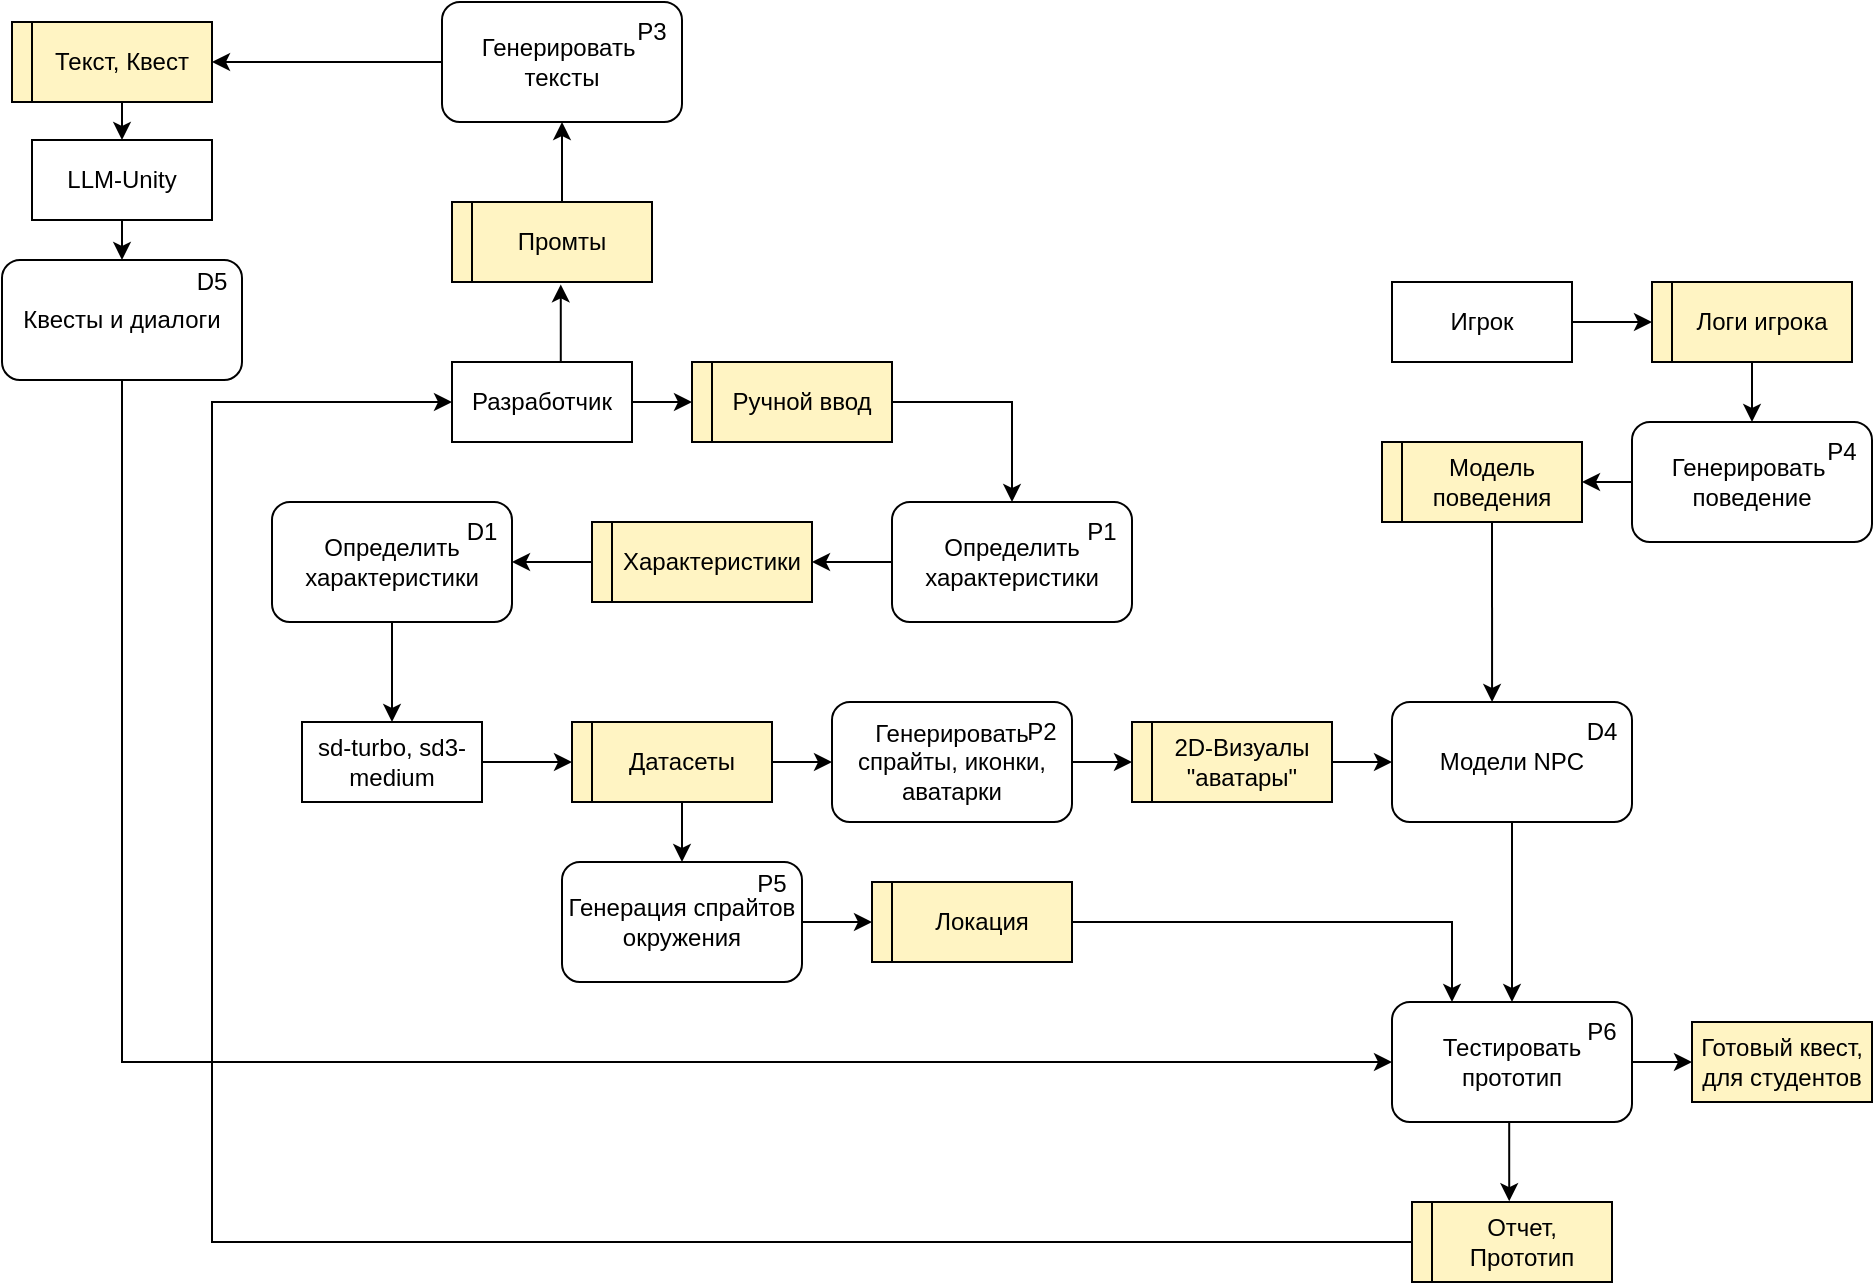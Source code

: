 <mxfile version="28.1.2">
  <diagram name="Страница — 1" id="PkdgsNBf1ezLcl4ztlIQ">
    <mxGraphModel dx="2053" dy="1945" grid="1" gridSize="10" guides="1" tooltips="1" connect="1" arrows="1" fold="1" page="1" pageScale="1" pageWidth="827" pageHeight="1169" math="0" shadow="0">
      <root>
        <mxCell id="0" />
        <mxCell id="1" parent="0" />
        <mxCell id="k6KHF1qkggBfMItFQ1Uw-4" style="edgeStyle=orthogonalEdgeStyle;rounded=0;orthogonalLoop=1;jettySize=auto;html=1;exitX=1;exitY=0.5;exitDx=0;exitDy=0;entryX=0;entryY=0.5;entryDx=0;entryDy=0;" parent="1" source="k6KHF1qkggBfMItFQ1Uw-1" edge="1">
          <mxGeometry relative="1" as="geometry">
            <mxPoint x="230" y="80" as="targetPoint" />
          </mxGeometry>
        </mxCell>
        <mxCell id="k6KHF1qkggBfMItFQ1Uw-1" value="Разработчик" style="rounded=0;whiteSpace=wrap;html=1;" parent="1" vertex="1">
          <mxGeometry x="110" y="60" width="90" height="40" as="geometry" />
        </mxCell>
        <mxCell id="k6KHF1qkggBfMItFQ1Uw-6" value="" style="rounded=0;whiteSpace=wrap;html=1;fillColor=#FFF4C3;" parent="1" vertex="1">
          <mxGeometry x="230" y="60" width="90" height="40" as="geometry" />
        </mxCell>
        <mxCell id="k6KHF1qkggBfMItFQ1Uw-9" style="edgeStyle=orthogonalEdgeStyle;rounded=0;orthogonalLoop=1;jettySize=auto;html=1;exitX=1;exitY=0.5;exitDx=0;exitDy=0;entryX=0.5;entryY=0;entryDx=0;entryDy=0;" parent="1" source="k6KHF1qkggBfMItFQ1Uw-7" target="k6KHF1qkggBfMItFQ1Uw-8" edge="1">
          <mxGeometry relative="1" as="geometry" />
        </mxCell>
        <mxCell id="k6KHF1qkggBfMItFQ1Uw-7" value="Ручной ввод" style="rounded=0;whiteSpace=wrap;html=1;fillColor=#FFF4C3;" parent="1" vertex="1">
          <mxGeometry x="240" y="60" width="90" height="40" as="geometry" />
        </mxCell>
        <mxCell id="k6KHF1qkggBfMItFQ1Uw-13" style="edgeStyle=orthogonalEdgeStyle;rounded=0;orthogonalLoop=1;jettySize=auto;html=1;exitX=0;exitY=0.5;exitDx=0;exitDy=0;entryX=1;entryY=0.5;entryDx=0;entryDy=0;" parent="1" source="k6KHF1qkggBfMItFQ1Uw-8" target="k6KHF1qkggBfMItFQ1Uw-12" edge="1">
          <mxGeometry relative="1" as="geometry" />
        </mxCell>
        <mxCell id="k6KHF1qkggBfMItFQ1Uw-8" value="Определить характеристики" style="rounded=1;whiteSpace=wrap;html=1;" parent="1" vertex="1">
          <mxGeometry x="330" y="130" width="120" height="60" as="geometry" />
        </mxCell>
        <mxCell id="k6KHF1qkggBfMItFQ1Uw-10" value="P1" style="text;html=1;align=center;verticalAlign=middle;whiteSpace=wrap;rounded=0;" parent="1" vertex="1">
          <mxGeometry x="420" y="130" width="30" height="30" as="geometry" />
        </mxCell>
        <mxCell id="k6KHF1qkggBfMItFQ1Uw-16" style="edgeStyle=orthogonalEdgeStyle;rounded=0;orthogonalLoop=1;jettySize=auto;html=1;exitX=0;exitY=0.5;exitDx=0;exitDy=0;entryX=1;entryY=0.5;entryDx=0;entryDy=0;" parent="1" source="k6KHF1qkggBfMItFQ1Uw-11" target="k6KHF1qkggBfMItFQ1Uw-14" edge="1">
          <mxGeometry relative="1" as="geometry" />
        </mxCell>
        <mxCell id="k6KHF1qkggBfMItFQ1Uw-11" value="" style="rounded=0;whiteSpace=wrap;html=1;fillColor=#FFF4C3;" parent="1" vertex="1">
          <mxGeometry x="180" y="140" width="90" height="40" as="geometry" />
        </mxCell>
        <mxCell id="k6KHF1qkggBfMItFQ1Uw-12" value="Характеристики" style="rounded=0;whiteSpace=wrap;html=1;fillColor=#FFF4C3;" parent="1" vertex="1">
          <mxGeometry x="190" y="140" width="100" height="40" as="geometry" />
        </mxCell>
        <mxCell id="k6KHF1qkggBfMItFQ1Uw-22" style="edgeStyle=orthogonalEdgeStyle;rounded=0;orthogonalLoop=1;jettySize=auto;html=1;exitX=0.5;exitY=1;exitDx=0;exitDy=0;entryX=0.5;entryY=0;entryDx=0;entryDy=0;" parent="1" source="k6KHF1qkggBfMItFQ1Uw-14" target="k6KHF1qkggBfMItFQ1Uw-18" edge="1">
          <mxGeometry relative="1" as="geometry" />
        </mxCell>
        <mxCell id="k6KHF1qkggBfMItFQ1Uw-14" value="Определить характеристики" style="rounded=1;whiteSpace=wrap;html=1;" parent="1" vertex="1">
          <mxGeometry x="20" y="130" width="120" height="60" as="geometry" />
        </mxCell>
        <mxCell id="k6KHF1qkggBfMItFQ1Uw-15" value="D1" style="text;html=1;align=center;verticalAlign=middle;whiteSpace=wrap;rounded=0;" parent="1" vertex="1">
          <mxGeometry x="110" y="130" width="30" height="30" as="geometry" />
        </mxCell>
        <mxCell id="k6KHF1qkggBfMItFQ1Uw-21" style="edgeStyle=orthogonalEdgeStyle;rounded=0;orthogonalLoop=1;jettySize=auto;html=1;exitX=1;exitY=0.5;exitDx=0;exitDy=0;entryX=0;entryY=0.5;entryDx=0;entryDy=0;" parent="1" source="k6KHF1qkggBfMItFQ1Uw-18" target="k6KHF1qkggBfMItFQ1Uw-19" edge="1">
          <mxGeometry relative="1" as="geometry" />
        </mxCell>
        <mxCell id="k6KHF1qkggBfMItFQ1Uw-18" value="sd-turbo, sd3-medium" style="rounded=0;whiteSpace=wrap;html=1;" parent="1" vertex="1">
          <mxGeometry x="35" y="240" width="90" height="40" as="geometry" />
        </mxCell>
        <mxCell id="k6KHF1qkggBfMItFQ1Uw-19" value="" style="rounded=0;whiteSpace=wrap;html=1;fillColor=#FFF4C3;" parent="1" vertex="1">
          <mxGeometry x="170" y="240" width="90" height="40" as="geometry" />
        </mxCell>
        <mxCell id="k6KHF1qkggBfMItFQ1Uw-26" style="edgeStyle=orthogonalEdgeStyle;rounded=0;orthogonalLoop=1;jettySize=auto;html=1;exitX=1;exitY=0.5;exitDx=0;exitDy=0;entryX=0;entryY=0.5;entryDx=0;entryDy=0;" parent="1" source="k6KHF1qkggBfMItFQ1Uw-20" target="k6KHF1qkggBfMItFQ1Uw-24" edge="1">
          <mxGeometry relative="1" as="geometry" />
        </mxCell>
        <mxCell id="k6KHF1qkggBfMItFQ1Uw-61" style="edgeStyle=orthogonalEdgeStyle;rounded=0;orthogonalLoop=1;jettySize=auto;html=1;exitX=0.5;exitY=1;exitDx=0;exitDy=0;entryX=0.5;entryY=0;entryDx=0;entryDy=0;" parent="1" source="k6KHF1qkggBfMItFQ1Uw-20" target="k6KHF1qkggBfMItFQ1Uw-59" edge="1">
          <mxGeometry relative="1" as="geometry" />
        </mxCell>
        <mxCell id="k6KHF1qkggBfMItFQ1Uw-20" value="Датасеты" style="rounded=0;whiteSpace=wrap;html=1;fillColor=#FFF4C3;" parent="1" vertex="1">
          <mxGeometry x="180" y="240" width="90" height="40" as="geometry" />
        </mxCell>
        <mxCell id="k6KHF1qkggBfMItFQ1Uw-24" value="Генерировать спрайты, иконки, аватарки" style="rounded=1;whiteSpace=wrap;html=1;" parent="1" vertex="1">
          <mxGeometry x="300" y="230" width="120" height="60" as="geometry" />
        </mxCell>
        <mxCell id="k6KHF1qkggBfMItFQ1Uw-30" style="edgeStyle=orthogonalEdgeStyle;rounded=0;orthogonalLoop=1;jettySize=auto;html=1;exitX=1;exitY=1;exitDx=0;exitDy=0;entryX=0;entryY=0.5;entryDx=0;entryDy=0;" parent="1" source="k6KHF1qkggBfMItFQ1Uw-25" target="k6KHF1qkggBfMItFQ1Uw-28" edge="1">
          <mxGeometry relative="1" as="geometry" />
        </mxCell>
        <mxCell id="k6KHF1qkggBfMItFQ1Uw-25" value="P2" style="text;html=1;align=center;verticalAlign=middle;whiteSpace=wrap;rounded=0;" parent="1" vertex="1">
          <mxGeometry x="390" y="230" width="30" height="30" as="geometry" />
        </mxCell>
        <mxCell id="k6KHF1qkggBfMItFQ1Uw-28" value="" style="rounded=0;whiteSpace=wrap;html=1;fillColor=#FFF4C3;" parent="1" vertex="1">
          <mxGeometry x="450" y="240" width="90" height="40" as="geometry" />
        </mxCell>
        <mxCell id="k6KHF1qkggBfMItFQ1Uw-33" style="edgeStyle=orthogonalEdgeStyle;rounded=0;orthogonalLoop=1;jettySize=auto;html=1;exitX=1;exitY=0.5;exitDx=0;exitDy=0;entryX=0;entryY=0.5;entryDx=0;entryDy=0;" parent="1" source="k6KHF1qkggBfMItFQ1Uw-29" target="k6KHF1qkggBfMItFQ1Uw-31" edge="1">
          <mxGeometry relative="1" as="geometry" />
        </mxCell>
        <mxCell id="k6KHF1qkggBfMItFQ1Uw-29" value="2D-Визуалы&lt;br&gt;&quot;аватары&quot;" style="rounded=0;whiteSpace=wrap;html=1;fillColor=#FFF4C3;" parent="1" vertex="1">
          <mxGeometry x="460" y="240" width="90" height="40" as="geometry" />
        </mxCell>
        <mxCell id="k6KHF1qkggBfMItFQ1Uw-70" style="edgeStyle=orthogonalEdgeStyle;rounded=0;orthogonalLoop=1;jettySize=auto;html=1;entryX=0.5;entryY=0;entryDx=0;entryDy=0;" parent="1" source="k6KHF1qkggBfMItFQ1Uw-31" target="k6KHF1qkggBfMItFQ1Uw-65" edge="1">
          <mxGeometry relative="1" as="geometry" />
        </mxCell>
        <mxCell id="k6KHF1qkggBfMItFQ1Uw-31" value="Модели NPC" style="rounded=1;whiteSpace=wrap;html=1;" parent="1" vertex="1">
          <mxGeometry x="580" y="230" width="120" height="60" as="geometry" />
        </mxCell>
        <mxCell id="k6KHF1qkggBfMItFQ1Uw-32" value="D4" style="text;html=1;align=center;verticalAlign=middle;whiteSpace=wrap;rounded=0;" parent="1" vertex="1">
          <mxGeometry x="670" y="230" width="30" height="30" as="geometry" />
        </mxCell>
        <mxCell id="k6KHF1qkggBfMItFQ1Uw-34" value="" style="rounded=0;whiteSpace=wrap;html=1;fillColor=#FFF4C3;" parent="1" vertex="1">
          <mxGeometry x="110" y="-20" width="90" height="40" as="geometry" />
        </mxCell>
        <mxCell id="k6KHF1qkggBfMItFQ1Uw-40" style="edgeStyle=orthogonalEdgeStyle;rounded=0;orthogonalLoop=1;jettySize=auto;html=1;exitX=0.5;exitY=0;exitDx=0;exitDy=0;entryX=0.5;entryY=1;entryDx=0;entryDy=0;" parent="1" source="k6KHF1qkggBfMItFQ1Uw-35" target="k6KHF1qkggBfMItFQ1Uw-38" edge="1">
          <mxGeometry relative="1" as="geometry" />
        </mxCell>
        <mxCell id="k6KHF1qkggBfMItFQ1Uw-35" value="Промты" style="rounded=0;whiteSpace=wrap;html=1;fillColor=#FFF4C3;" parent="1" vertex="1">
          <mxGeometry x="120" y="-20" width="90" height="40" as="geometry" />
        </mxCell>
        <mxCell id="k6KHF1qkggBfMItFQ1Uw-37" style="edgeStyle=orthogonalEdgeStyle;rounded=0;orthogonalLoop=1;jettySize=auto;html=1;exitX=0.556;exitY=0;exitDx=0;exitDy=0;entryX=0.382;entryY=1.03;entryDx=0;entryDy=0;entryPerimeter=0;exitPerimeter=0;" parent="1" source="k6KHF1qkggBfMItFQ1Uw-1" edge="1">
          <mxGeometry relative="1" as="geometry">
            <mxPoint x="165" y="60" as="sourcePoint" />
            <mxPoint x="164.38" y="21.2" as="targetPoint" />
          </mxGeometry>
        </mxCell>
        <mxCell id="k6KHF1qkggBfMItFQ1Uw-67" style="edgeStyle=orthogonalEdgeStyle;rounded=0;orthogonalLoop=1;jettySize=auto;html=1;exitX=0;exitY=0.5;exitDx=0;exitDy=0;entryX=1;entryY=0.5;entryDx=0;entryDy=0;" parent="1" source="k6KHF1qkggBfMItFQ1Uw-38" target="k6KHF1qkggBfMItFQ1Uw-42" edge="1">
          <mxGeometry relative="1" as="geometry" />
        </mxCell>
        <mxCell id="k6KHF1qkggBfMItFQ1Uw-38" value="Генерировать&amp;nbsp;&lt;div&gt;тексты&lt;/div&gt;" style="rounded=1;whiteSpace=wrap;html=1;" parent="1" vertex="1">
          <mxGeometry x="105" y="-120" width="120" height="60" as="geometry" />
        </mxCell>
        <mxCell id="k6KHF1qkggBfMItFQ1Uw-39" value="P3" style="text;html=1;align=center;verticalAlign=middle;whiteSpace=wrap;rounded=0;" parent="1" vertex="1">
          <mxGeometry x="195" y="-120" width="30" height="30" as="geometry" />
        </mxCell>
        <mxCell id="k6KHF1qkggBfMItFQ1Uw-41" value="" style="rounded=0;whiteSpace=wrap;html=1;fillColor=#FFF4C3;" parent="1" vertex="1">
          <mxGeometry x="-110" y="-110" width="90" height="40" as="geometry" />
        </mxCell>
        <mxCell id="OzcgypU4MDxnK4idGMTv-4" style="edgeStyle=orthogonalEdgeStyle;rounded=0;orthogonalLoop=1;jettySize=auto;html=1;exitX=0.5;exitY=1;exitDx=0;exitDy=0;entryX=0.5;entryY=0;entryDx=0;entryDy=0;" edge="1" parent="1" source="k6KHF1qkggBfMItFQ1Uw-42" target="OzcgypU4MDxnK4idGMTv-3">
          <mxGeometry relative="1" as="geometry" />
        </mxCell>
        <mxCell id="k6KHF1qkggBfMItFQ1Uw-42" value="Текст, Квест" style="rounded=0;whiteSpace=wrap;html=1;fillColor=#FFF4C3;" parent="1" vertex="1">
          <mxGeometry x="-100" y="-110" width="90" height="40" as="geometry" />
        </mxCell>
        <mxCell id="k6KHF1qkggBfMItFQ1Uw-69" style="edgeStyle=orthogonalEdgeStyle;rounded=0;orthogonalLoop=1;jettySize=auto;html=1;exitX=0.5;exitY=1;exitDx=0;exitDy=0;entryX=0;entryY=0.5;entryDx=0;entryDy=0;" parent="1" source="k6KHF1qkggBfMItFQ1Uw-44" target="k6KHF1qkggBfMItFQ1Uw-65" edge="1">
          <mxGeometry relative="1" as="geometry" />
        </mxCell>
        <mxCell id="k6KHF1qkggBfMItFQ1Uw-44" value="Квесты и диалоги" style="rounded=1;whiteSpace=wrap;html=1;" parent="1" vertex="1">
          <mxGeometry x="-115" y="9" width="120" height="60" as="geometry" />
        </mxCell>
        <mxCell id="k6KHF1qkggBfMItFQ1Uw-45" value="D5" style="text;html=1;align=center;verticalAlign=middle;whiteSpace=wrap;rounded=0;" parent="1" vertex="1">
          <mxGeometry x="-25" y="5" width="30" height="30" as="geometry" />
        </mxCell>
        <mxCell id="k6KHF1qkggBfMItFQ1Uw-50" style="edgeStyle=orthogonalEdgeStyle;rounded=0;orthogonalLoop=1;jettySize=auto;html=1;exitX=1;exitY=0.5;exitDx=0;exitDy=0;entryX=0;entryY=0.5;entryDx=0;entryDy=0;" parent="1" source="k6KHF1qkggBfMItFQ1Uw-47" target="k6KHF1qkggBfMItFQ1Uw-48" edge="1">
          <mxGeometry relative="1" as="geometry" />
        </mxCell>
        <mxCell id="k6KHF1qkggBfMItFQ1Uw-47" value="Игрок" style="rounded=0;whiteSpace=wrap;html=1;" parent="1" vertex="1">
          <mxGeometry x="580" y="20" width="90" height="40" as="geometry" />
        </mxCell>
        <mxCell id="k6KHF1qkggBfMItFQ1Uw-48" value="" style="rounded=0;whiteSpace=wrap;html=1;fillColor=#FFF4C3;" parent="1" vertex="1">
          <mxGeometry x="710" y="20" width="90" height="40" as="geometry" />
        </mxCell>
        <mxCell id="k6KHF1qkggBfMItFQ1Uw-53" style="edgeStyle=orthogonalEdgeStyle;rounded=0;orthogonalLoop=1;jettySize=auto;html=1;exitX=0.5;exitY=1;exitDx=0;exitDy=0;entryX=0.5;entryY=0;entryDx=0;entryDy=0;" parent="1" source="k6KHF1qkggBfMItFQ1Uw-49" target="k6KHF1qkggBfMItFQ1Uw-51" edge="1">
          <mxGeometry relative="1" as="geometry" />
        </mxCell>
        <mxCell id="k6KHF1qkggBfMItFQ1Uw-49" value="Логи игрока" style="rounded=0;whiteSpace=wrap;html=1;fillColor=#FFF4C3;" parent="1" vertex="1">
          <mxGeometry x="720" y="20" width="90" height="40" as="geometry" />
        </mxCell>
        <mxCell id="k6KHF1qkggBfMItFQ1Uw-56" style="edgeStyle=orthogonalEdgeStyle;rounded=0;orthogonalLoop=1;jettySize=auto;html=1;exitX=0;exitY=0.5;exitDx=0;exitDy=0;entryX=1;entryY=0.5;entryDx=0;entryDy=0;" parent="1" source="k6KHF1qkggBfMItFQ1Uw-51" target="k6KHF1qkggBfMItFQ1Uw-55" edge="1">
          <mxGeometry relative="1" as="geometry" />
        </mxCell>
        <mxCell id="k6KHF1qkggBfMItFQ1Uw-51" value="Генерировать&amp;nbsp;&lt;div&gt;поведение&lt;/div&gt;" style="rounded=1;whiteSpace=wrap;html=1;" parent="1" vertex="1">
          <mxGeometry x="700" y="90" width="120" height="60" as="geometry" />
        </mxCell>
        <mxCell id="k6KHF1qkggBfMItFQ1Uw-52" value="P4" style="text;html=1;align=center;verticalAlign=middle;whiteSpace=wrap;rounded=0;" parent="1" vertex="1">
          <mxGeometry x="790" y="90" width="30" height="30" as="geometry" />
        </mxCell>
        <mxCell id="k6KHF1qkggBfMItFQ1Uw-54" value="" style="rounded=0;whiteSpace=wrap;html=1;fillColor=#FFF4C3;" parent="1" vertex="1">
          <mxGeometry x="575" y="100" width="90" height="40" as="geometry" />
        </mxCell>
        <mxCell id="k6KHF1qkggBfMItFQ1Uw-55" value="Модель поведения" style="rounded=0;whiteSpace=wrap;html=1;fillColor=#FFF4C3;" parent="1" vertex="1">
          <mxGeometry x="585" y="100" width="90" height="40" as="geometry" />
        </mxCell>
        <mxCell id="k6KHF1qkggBfMItFQ1Uw-58" style="edgeStyle=orthogonalEdgeStyle;rounded=0;orthogonalLoop=1;jettySize=auto;html=1;exitX=0.5;exitY=1;exitDx=0;exitDy=0;entryX=0.417;entryY=0;entryDx=0;entryDy=0;entryPerimeter=0;" parent="1" source="k6KHF1qkggBfMItFQ1Uw-55" target="k6KHF1qkggBfMItFQ1Uw-31" edge="1">
          <mxGeometry relative="1" as="geometry" />
        </mxCell>
        <mxCell id="k6KHF1qkggBfMItFQ1Uw-64" style="edgeStyle=orthogonalEdgeStyle;rounded=0;orthogonalLoop=1;jettySize=auto;html=1;exitX=1;exitY=0.5;exitDx=0;exitDy=0;entryX=0;entryY=0.5;entryDx=0;entryDy=0;" parent="1" source="k6KHF1qkggBfMItFQ1Uw-59" target="k6KHF1qkggBfMItFQ1Uw-62" edge="1">
          <mxGeometry relative="1" as="geometry" />
        </mxCell>
        <mxCell id="k6KHF1qkggBfMItFQ1Uw-59" value="Генерация спрайтов окружения" style="rounded=1;whiteSpace=wrap;html=1;" parent="1" vertex="1">
          <mxGeometry x="165" y="310" width="120" height="60" as="geometry" />
        </mxCell>
        <mxCell id="k6KHF1qkggBfMItFQ1Uw-60" value="P5" style="text;html=1;align=center;verticalAlign=middle;whiteSpace=wrap;rounded=0;" parent="1" vertex="1">
          <mxGeometry x="255" y="306" width="30" height="30" as="geometry" />
        </mxCell>
        <mxCell id="k6KHF1qkggBfMItFQ1Uw-62" value="" style="rounded=0;whiteSpace=wrap;html=1;fillColor=#FFF4C3;" parent="1" vertex="1">
          <mxGeometry x="320" y="320" width="90" height="40" as="geometry" />
        </mxCell>
        <mxCell id="k6KHF1qkggBfMItFQ1Uw-71" style="edgeStyle=orthogonalEdgeStyle;rounded=0;orthogonalLoop=1;jettySize=auto;html=1;exitX=1;exitY=0.5;exitDx=0;exitDy=0;entryX=0.25;entryY=0;entryDx=0;entryDy=0;" parent="1" source="k6KHF1qkggBfMItFQ1Uw-63" target="k6KHF1qkggBfMItFQ1Uw-65" edge="1">
          <mxGeometry relative="1" as="geometry" />
        </mxCell>
        <mxCell id="k6KHF1qkggBfMItFQ1Uw-63" value="Локация" style="rounded=0;whiteSpace=wrap;html=1;fillColor=#FFF4C3;" parent="1" vertex="1">
          <mxGeometry x="330" y="320" width="90" height="40" as="geometry" />
        </mxCell>
        <mxCell id="OzcgypU4MDxnK4idGMTv-2" style="edgeStyle=orthogonalEdgeStyle;rounded=0;orthogonalLoop=1;jettySize=auto;html=1;exitX=1;exitY=0.5;exitDx=0;exitDy=0;entryX=0;entryY=0.5;entryDx=0;entryDy=0;" edge="1" parent="1" source="k6KHF1qkggBfMItFQ1Uw-65" target="OzcgypU4MDxnK4idGMTv-1">
          <mxGeometry relative="1" as="geometry" />
        </mxCell>
        <mxCell id="k6KHF1qkggBfMItFQ1Uw-65" value="Тестировать прототип" style="rounded=1;whiteSpace=wrap;html=1;" parent="1" vertex="1">
          <mxGeometry x="580" y="380" width="120" height="60" as="geometry" />
        </mxCell>
        <mxCell id="k6KHF1qkggBfMItFQ1Uw-66" value="P6" style="text;html=1;align=center;verticalAlign=middle;whiteSpace=wrap;rounded=0;" parent="1" vertex="1">
          <mxGeometry x="670" y="380" width="30" height="30" as="geometry" />
        </mxCell>
        <mxCell id="k6KHF1qkggBfMItFQ1Uw-79" style="edgeStyle=orthogonalEdgeStyle;rounded=0;orthogonalLoop=1;jettySize=auto;html=1;exitX=0;exitY=0.5;exitDx=0;exitDy=0;entryX=0;entryY=0.5;entryDx=0;entryDy=0;" parent="1" source="k6KHF1qkggBfMItFQ1Uw-72" target="k6KHF1qkggBfMItFQ1Uw-1" edge="1">
          <mxGeometry relative="1" as="geometry">
            <Array as="points">
              <mxPoint x="-10" y="500" />
              <mxPoint x="-10" y="80" />
            </Array>
          </mxGeometry>
        </mxCell>
        <mxCell id="k6KHF1qkggBfMItFQ1Uw-72" value="" style="rounded=0;whiteSpace=wrap;html=1;fillColor=#FFF4C3;" parent="1" vertex="1">
          <mxGeometry x="590" y="480" width="90" height="40" as="geometry" />
        </mxCell>
        <mxCell id="k6KHF1qkggBfMItFQ1Uw-73" value="Отчет, Прототип" style="rounded=0;whiteSpace=wrap;html=1;fillColor=#FFF4C3;" parent="1" vertex="1">
          <mxGeometry x="600" y="480" width="90" height="40" as="geometry" />
        </mxCell>
        <mxCell id="k6KHF1qkggBfMItFQ1Uw-78" style="edgeStyle=orthogonalEdgeStyle;rounded=0;orthogonalLoop=1;jettySize=auto;html=1;exitX=0.5;exitY=1;exitDx=0;exitDy=0;entryX=0.429;entryY=-0.01;entryDx=0;entryDy=0;entryPerimeter=0;" parent="1" source="k6KHF1qkggBfMItFQ1Uw-65" target="k6KHF1qkggBfMItFQ1Uw-73" edge="1">
          <mxGeometry relative="1" as="geometry" />
        </mxCell>
        <mxCell id="OzcgypU4MDxnK4idGMTv-1" value="Готовый квест, для студентов" style="rounded=0;whiteSpace=wrap;html=1;fillColor=#FFF4C3;" vertex="1" parent="1">
          <mxGeometry x="730" y="390" width="90" height="40" as="geometry" />
        </mxCell>
        <mxCell id="OzcgypU4MDxnK4idGMTv-5" style="edgeStyle=orthogonalEdgeStyle;rounded=0;orthogonalLoop=1;jettySize=auto;html=1;exitX=0.5;exitY=1;exitDx=0;exitDy=0;entryX=0.5;entryY=0;entryDx=0;entryDy=0;" edge="1" parent="1" source="OzcgypU4MDxnK4idGMTv-3" target="k6KHF1qkggBfMItFQ1Uw-44">
          <mxGeometry relative="1" as="geometry" />
        </mxCell>
        <mxCell id="OzcgypU4MDxnK4idGMTv-3" value="LLM-Unity" style="rounded=0;whiteSpace=wrap;html=1;" vertex="1" parent="1">
          <mxGeometry x="-100" y="-51" width="90" height="40" as="geometry" />
        </mxCell>
      </root>
    </mxGraphModel>
  </diagram>
</mxfile>
